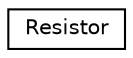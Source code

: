 digraph "Gráfico de Hierarquia de Classes"
{
  edge [fontname="Helvetica",fontsize="10",labelfontname="Helvetica",labelfontsize="10"];
  node [fontname="Helvetica",fontsize="10",shape=record];
  rankdir="LR";
  Node0 [label="Resistor",height=0.2,width=0.4,color="black", fillcolor="white", style="filled",URL="$classResistor.html"];
}
